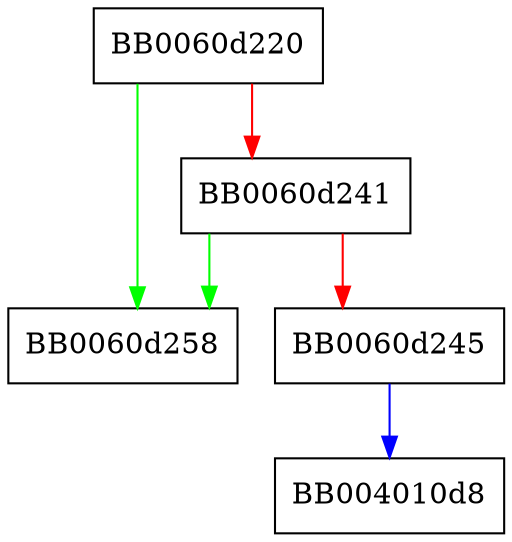 digraph obj_cmp_BSEARCH_CMP_FN {
  node [shape="box"];
  graph [splines=ortho];
  BB0060d220 -> BB0060d258 [color="green"];
  BB0060d220 -> BB0060d241 [color="red"];
  BB0060d241 -> BB0060d258 [color="green"];
  BB0060d241 -> BB0060d245 [color="red"];
  BB0060d245 -> BB004010d8 [color="blue"];
}